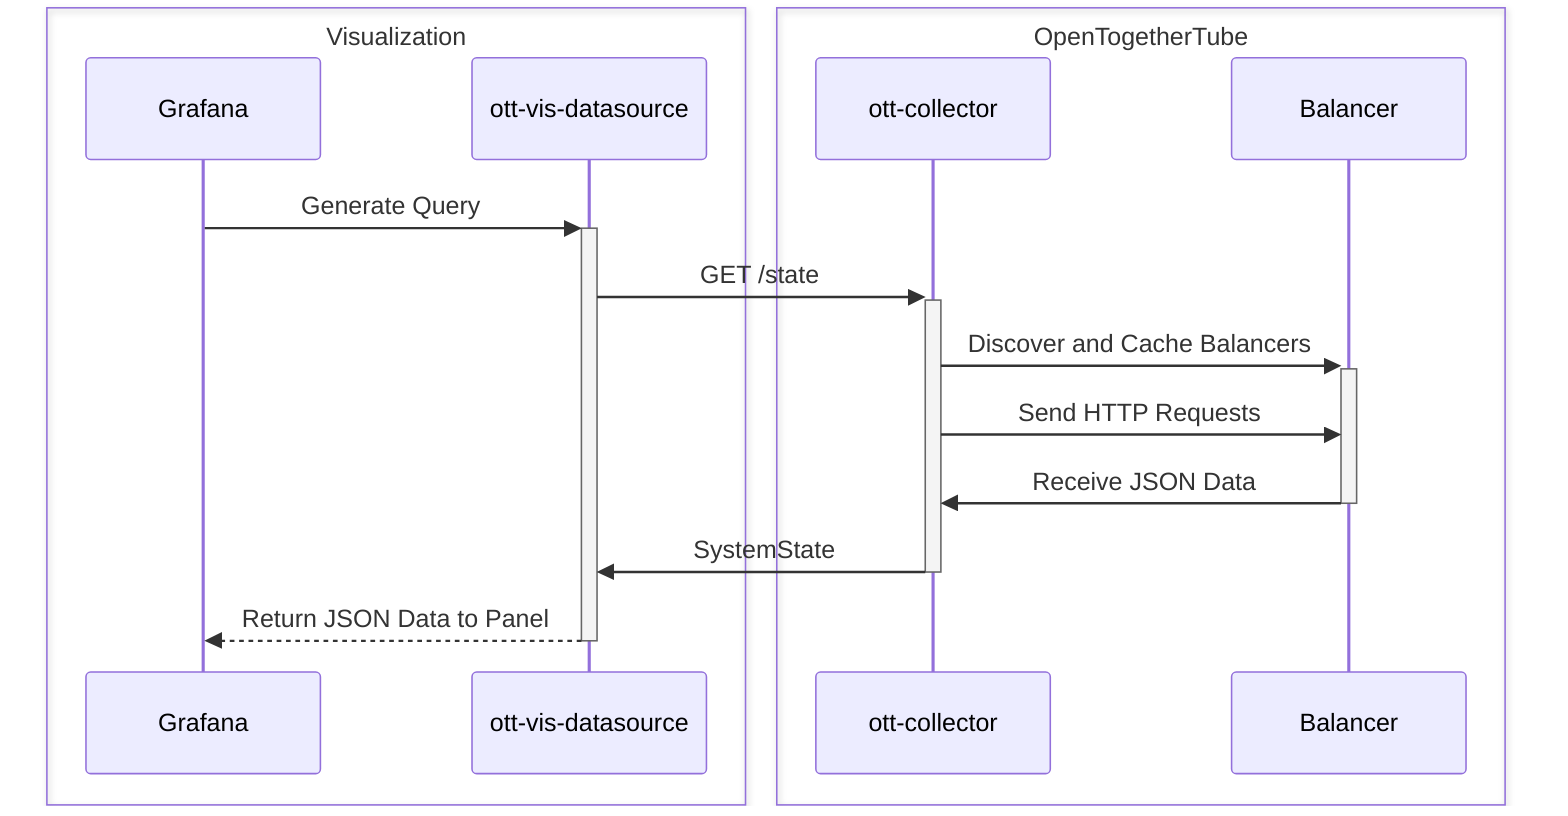 sequenceDiagram
    box Visualization
    participant Grafana
    participant ott-vis-datasource
    end

    box OpenTogetherTube
    participant ott-collector
    participant Balancer
    end

    Grafana->>+ott-vis-datasource: Generate Query
    ott-vis-datasource->>+ott-collector: GET /state
    ott-collector->>+Balancer: Discover and Cache Balancers
    ott-collector->>Balancer: Send HTTP Requests
    Balancer->>-ott-collector: Receive JSON Data
    ott-collector->>-ott-vis-datasource: SystemState
    ott-vis-datasource-->>-Grafana: Return JSON Data to Panel